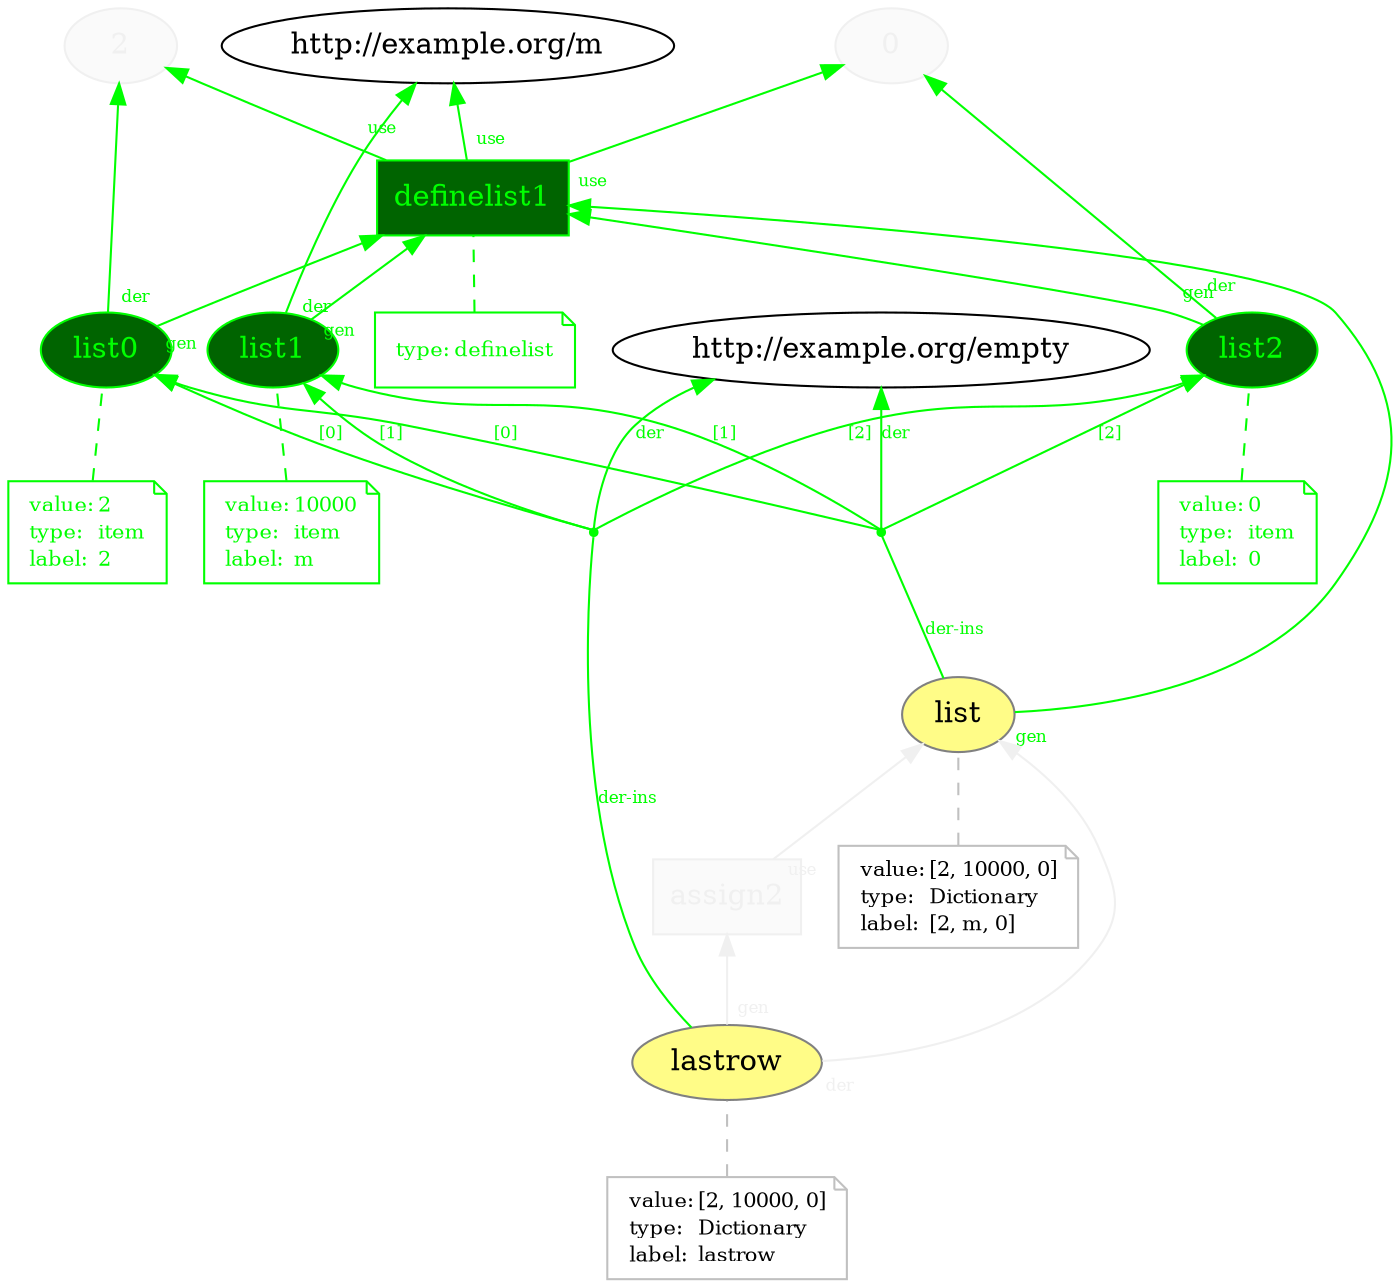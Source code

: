 digraph "PROV" { size="16,12"; rankdir="BT";
"http://example.org/2" [fillcolor="#FAFAFA",color="#F0F0F0",style="filled",fontcolor="#F0F0F0",label="2",URL="http://example.org/2"]
"http://example.org/0" [fillcolor="#FAFAFA",color="#F0F0F0",style="filled",fontcolor="#F0F0F0",label="0",URL="http://example.org/0"]
"http://example.org/list" [fillcolor="#FFFC87",color="#808080",style="filled",label="list",URL="http://example.org/list"]
"-attrs0" [color="gray",shape="note",fontsize="10",fontcolor="black",label=<<TABLE cellpadding="0" border="0">
	<TR>
	    <TD align="left">value:</TD>
	    <TD align="left">[2, 10000, 0]</TD>
	</TR>
	<TR>
	    <TD align="left">type:</TD>
	    <TD align="left">Dictionary</TD>
	</TR>
	<TR>
	    <TD align="left">label:</TD>
	    <TD align="left">[2, m, 0]</TD>
	</TR>
</TABLE>>]
"-attrs0" -> "http://example.org/list" [color="gray",style="dashed",arrowhead="none"]
"http://example.org/list0" [fillcolor="darkgreen",color="green",style="filled",fontcolor="green",label="list0",URL="http://example.org/list0"]
"-attrs1" [color="green",shape="note",fontsize="10",fontcolor="green",label=<<TABLE cellpadding="0" border="0">
	<TR>
	    <TD align="left">value:</TD>
	    <TD align="left">2</TD>
	</TR>
	<TR>
	    <TD align="left">type:</TD>
	    <TD align="left">item</TD>
	</TR>
	<TR>
	    <TD align="left">label:</TD>
	    <TD align="left">2</TD>
	</TR>
</TABLE>>]
"-attrs1" -> "http://example.org/list0" [color="green",style="dashed",arrowhead="none",fontcolor="green"]
"http://example.org/list1" [fillcolor="darkgreen",color="green",style="filled",fontcolor="green",label="list1",URL="http://example.org/list1"]
"-attrs2" [color="green",shape="note",fontsize="10",fontcolor="green",label=<<TABLE cellpadding="0" border="0">
	<TR>
	    <TD align="left">value:</TD>
	    <TD align="left">10000</TD>
	</TR>
	<TR>
	    <TD align="left">type:</TD>
	    <TD align="left">item</TD>
	</TR>
	<TR>
	    <TD align="left">label:</TD>
	    <TD align="left">m</TD>
	</TR>
</TABLE>>]
"-attrs2" -> "http://example.org/list1" [color="green",style="dashed",arrowhead="none",fontcolor="green"]
"http://example.org/list2" [fillcolor="darkgreen",color="green",style="filled",fontcolor="green",label="list2",URL="http://example.org/list2"]
"-attrs3" [color="green",shape="note",fontsize="10",fontcolor="green",label=<<TABLE cellpadding="0" border="0">
	<TR>
	    <TD align="left">value:</TD>
	    <TD align="left">0</TD>
	</TR>
	<TR>
	    <TD align="left">type:</TD>
	    <TD align="left">item</TD>
	</TR>
	<TR>
	    <TD align="left">label:</TD>
	    <TD align="left">0</TD>
	</TR>
</TABLE>>]
"-attrs3" -> "http://example.org/list2" [color="green",style="dashed",arrowhead="none",fontcolor="green"]
"bn0" [shape="point",label="",fontcolor="green",color="green"]
"http://example.org/list" -> "bn0" [fontsize="8",distance="1.5",angle="60.0",rotation="20",label="der-ins",arrowhead="none",fontcolor="green",color="green"]
"bn0" -> "http://example.org/empty" [fontsize="8",distance="1.5",angle="60.0",rotation="20",label="der",fontcolor="green",color="green"]
"bn0" -> "http://example.org/list0" [fontsize="8",distance="1.5",angle="60.0",rotation="20",label="[0]",fontcolor="green",color="green"]
"bn0" -> "http://example.org/list1" [fontsize="8",distance="1.5",angle="60.0",rotation="20",label="[1]",fontcolor="green",color="green"]
"bn0" -> "http://example.org/list2" [fontsize="8",distance="1.5",angle="60.0",rotation="20",label="[2]",fontcolor="green",color="green"]
"http://example.org/definelist1" [fillcolor="darkgreen",color="green",shape="polygon",sides="4",style="filled",fontcolor="green",label="definelist1",URL="http://example.org/definelist1"]
"-attrs4" [color="green",shape="note",fontsize="10",fontcolor="green",label=<<TABLE cellpadding="0" border="0">
	<TR>
	    <TD align="left">type:</TD>
	    <TD align="left">definelist</TD>
	</TR>
</TABLE>>]
"-attrs4" -> "http://example.org/definelist1" [color="green",style="dashed",arrowhead="none",fontcolor="green"]
"http://example.org/list0" -> "http://example.org/2" [labelfontsize="8",labeldistance="1.5",labelangle="60.0",rotation="20",taillabel="der",fontcolor="green",color="green"]
"http://example.org/list1" -> "http://example.org/m" [labelfontsize="8",labeldistance="1.5",labelangle="60.0",rotation="20",taillabel="der",fontcolor="green",color="green"]
"http://example.org/list2" -> "http://example.org/0" [labelfontsize="8",labeldistance="1.5",labelangle="60.0",rotation="20",taillabel="der",fontcolor="green",color="green"]
"http://example.org/list" -> "http://example.org/definelist1" [labelfontsize="8",labeldistance="1.5",labelangle="60.0",rotation="20",taillabel="gen",fontcolor="green",color="green"]
"http://example.org/lastrow" [fillcolor="#FFFC87",color="#808080",style="filled",label="lastrow",URL="http://example.org/lastrow"]
"-attrs5" [color="gray",shape="note",fontsize="10",fontcolor="black",label=<<TABLE cellpadding="0" border="0">
	<TR>
	    <TD align="left">value:</TD>
	    <TD align="left">[2, 10000, 0]</TD>
	</TR>
	<TR>
	    <TD align="left">type:</TD>
	    <TD align="left">Dictionary</TD>
	</TR>
	<TR>
	    <TD align="left">label:</TD>
	    <TD align="left">lastrow</TD>
	</TR>
</TABLE>>]
"-attrs5" -> "http://example.org/lastrow" [color="gray",style="dashed",arrowhead="none"]
"bn1" [shape="point",label="",fontcolor="green",color="green"]
"http://example.org/lastrow" -> "bn1" [fontsize="8",distance="1.5",angle="60.0",rotation="20",label="der-ins",arrowhead="none",fontcolor="green",color="green"]
"bn1" -> "http://example.org/empty" [fontsize="8",distance="1.5",angle="60.0",rotation="20",label="der",fontcolor="green",color="green"]
"bn1" -> "http://example.org/list0" [fontsize="8",distance="1.5",angle="60.0",rotation="20",label="[0]",fontcolor="green",color="green"]
"bn1" -> "http://example.org/list1" [fontsize="8",distance="1.5",angle="60.0",rotation="20",label="[1]",fontcolor="green",color="green"]
"bn1" -> "http://example.org/list2" [fontsize="8",distance="1.5",angle="60.0",rotation="20",label="[2]",fontcolor="green",color="green"]
"http://example.org/assign2" [fillcolor="#FAFAFA",color="#F0F0F0",shape="polygon",sides="4",style="filled",fontcolor="#F0F0F0",label="assign2",URL="http://example.org/assign2"]
"http://example.org/lastrow" -> "http://example.org/list" [labelfontsize="8",labeldistance="1.5",labelangle="60.0",rotation="20",taillabel="der",fontcolor="#F0F0F0",color="#F0F0F0"]
"http://example.org/definelist1" -> "http://example.org/2" [labelfontsize="8",labeldistance="1.5",labelangle="60.0",rotation="20",taillabel="use",fontcolor="green",color="green"]
"http://example.org/definelist1" -> "http://example.org/0" [labelfontsize="8",labeldistance="1.5",labelangle="60.0",rotation="20",taillabel="use",fontcolor="green",color="green"]
"http://example.org/definelist1" -> "http://example.org/m" [labelfontsize="8",labeldistance="1.5",labelangle="60.0",rotation="20",taillabel="use",fontcolor="green",color="green"]
"http://example.org/assign2" -> "http://example.org/list" [labelfontsize="8",labeldistance="1.5",labelangle="60.0",rotation="20",taillabel="use",fontcolor="#F0F0F0",color="#F0F0F0"]
"http://example.org/lastrow" -> "http://example.org/assign2" [labelfontsize="8",labeldistance="1.5",labelangle="60.0",rotation="20",taillabel="gen",fontcolor="#F0F0F0",color="#F0F0F0"]
"http://example.org/list0" -> "http://example.org/definelist1" [labelfontsize="8",labeldistance="1.5",labelangle="60.0",rotation="20",taillabel="gen",fontcolor="green",color="green"]
"http://example.org/list1" -> "http://example.org/definelist1" [labelfontsize="8",labeldistance="1.5",labelangle="60.0",rotation="20",taillabel="gen",fontcolor="green",color="green"]
"http://example.org/list2" -> "http://example.org/definelist1" [labelfontsize="8",labeldistance="1.5",labelangle="60.0",rotation="20",taillabel="gen",fontcolor="green",color="green"]
}